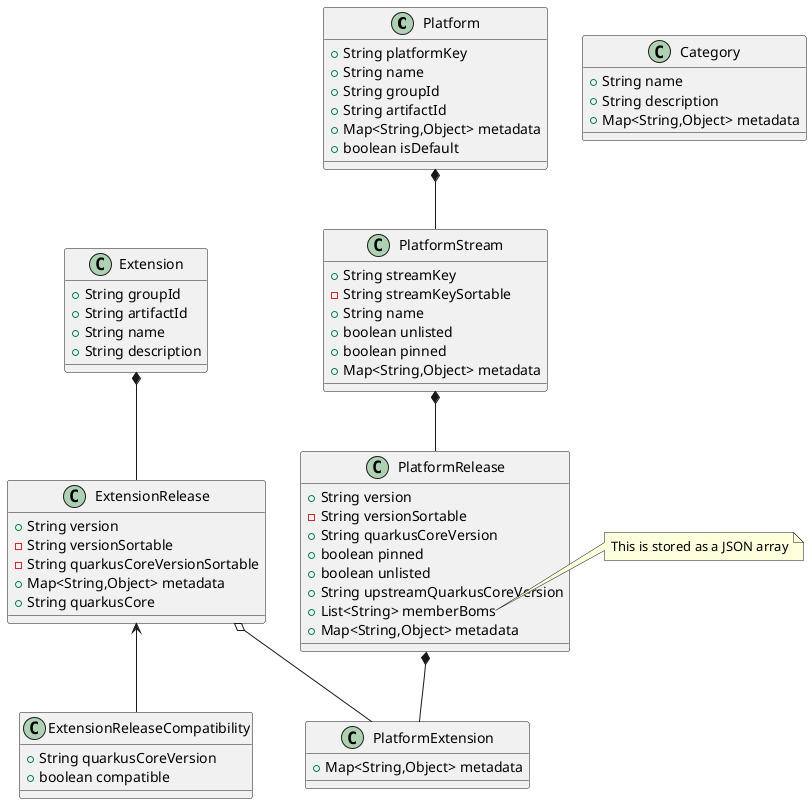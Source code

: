 @startuml
class Platform {
  + String platformKey
  + String name
  + String groupId
  + String artifactId
  + Map<String,Object> metadata
  + boolean isDefault
}

class PlatformStream {
  + String streamKey
  - String streamKeySortable
  + String name
  + boolean unlisted
  + boolean pinned
  + Map<String,Object> metadata
}

class PlatformRelease {
  + String version
  - String versionSortable
  + String quarkusCoreVersion
  + boolean pinned
  + boolean unlisted
  + String upstreamQuarkusCoreVersion
  + List<String> memberBoms
  + Map<String,Object> metadata
}

class PlatformExtension {
  + Map<String,Object> metadata
}

class Extension {
  + String groupId
  + String artifactId
  + String name
  + String description
}

class ExtensionRelease {
  + String version
  - String versionSortable
  - String quarkusCoreVersionSortable
  + Map<String,Object> metadata
  + String quarkusCore
}

class Category {
  + String name
  + String description
  + Map<String,Object> metadata
}

class ExtensionReleaseCompatibility {
  + String quarkusCoreVersion
  + boolean compatible
}

note right of PlatformRelease::memberBoms
  This is stored as a JSON array
end note

Platform         *-- PlatformStream
PlatformStream   *-- PlatformRelease
PlatformRelease  *-- PlatformExtension

Extension        *-- ExtensionRelease
ExtensionRelease o-- PlatformExtension
ExtensionRelease <-- ExtensionReleaseCompatibility
@enduml